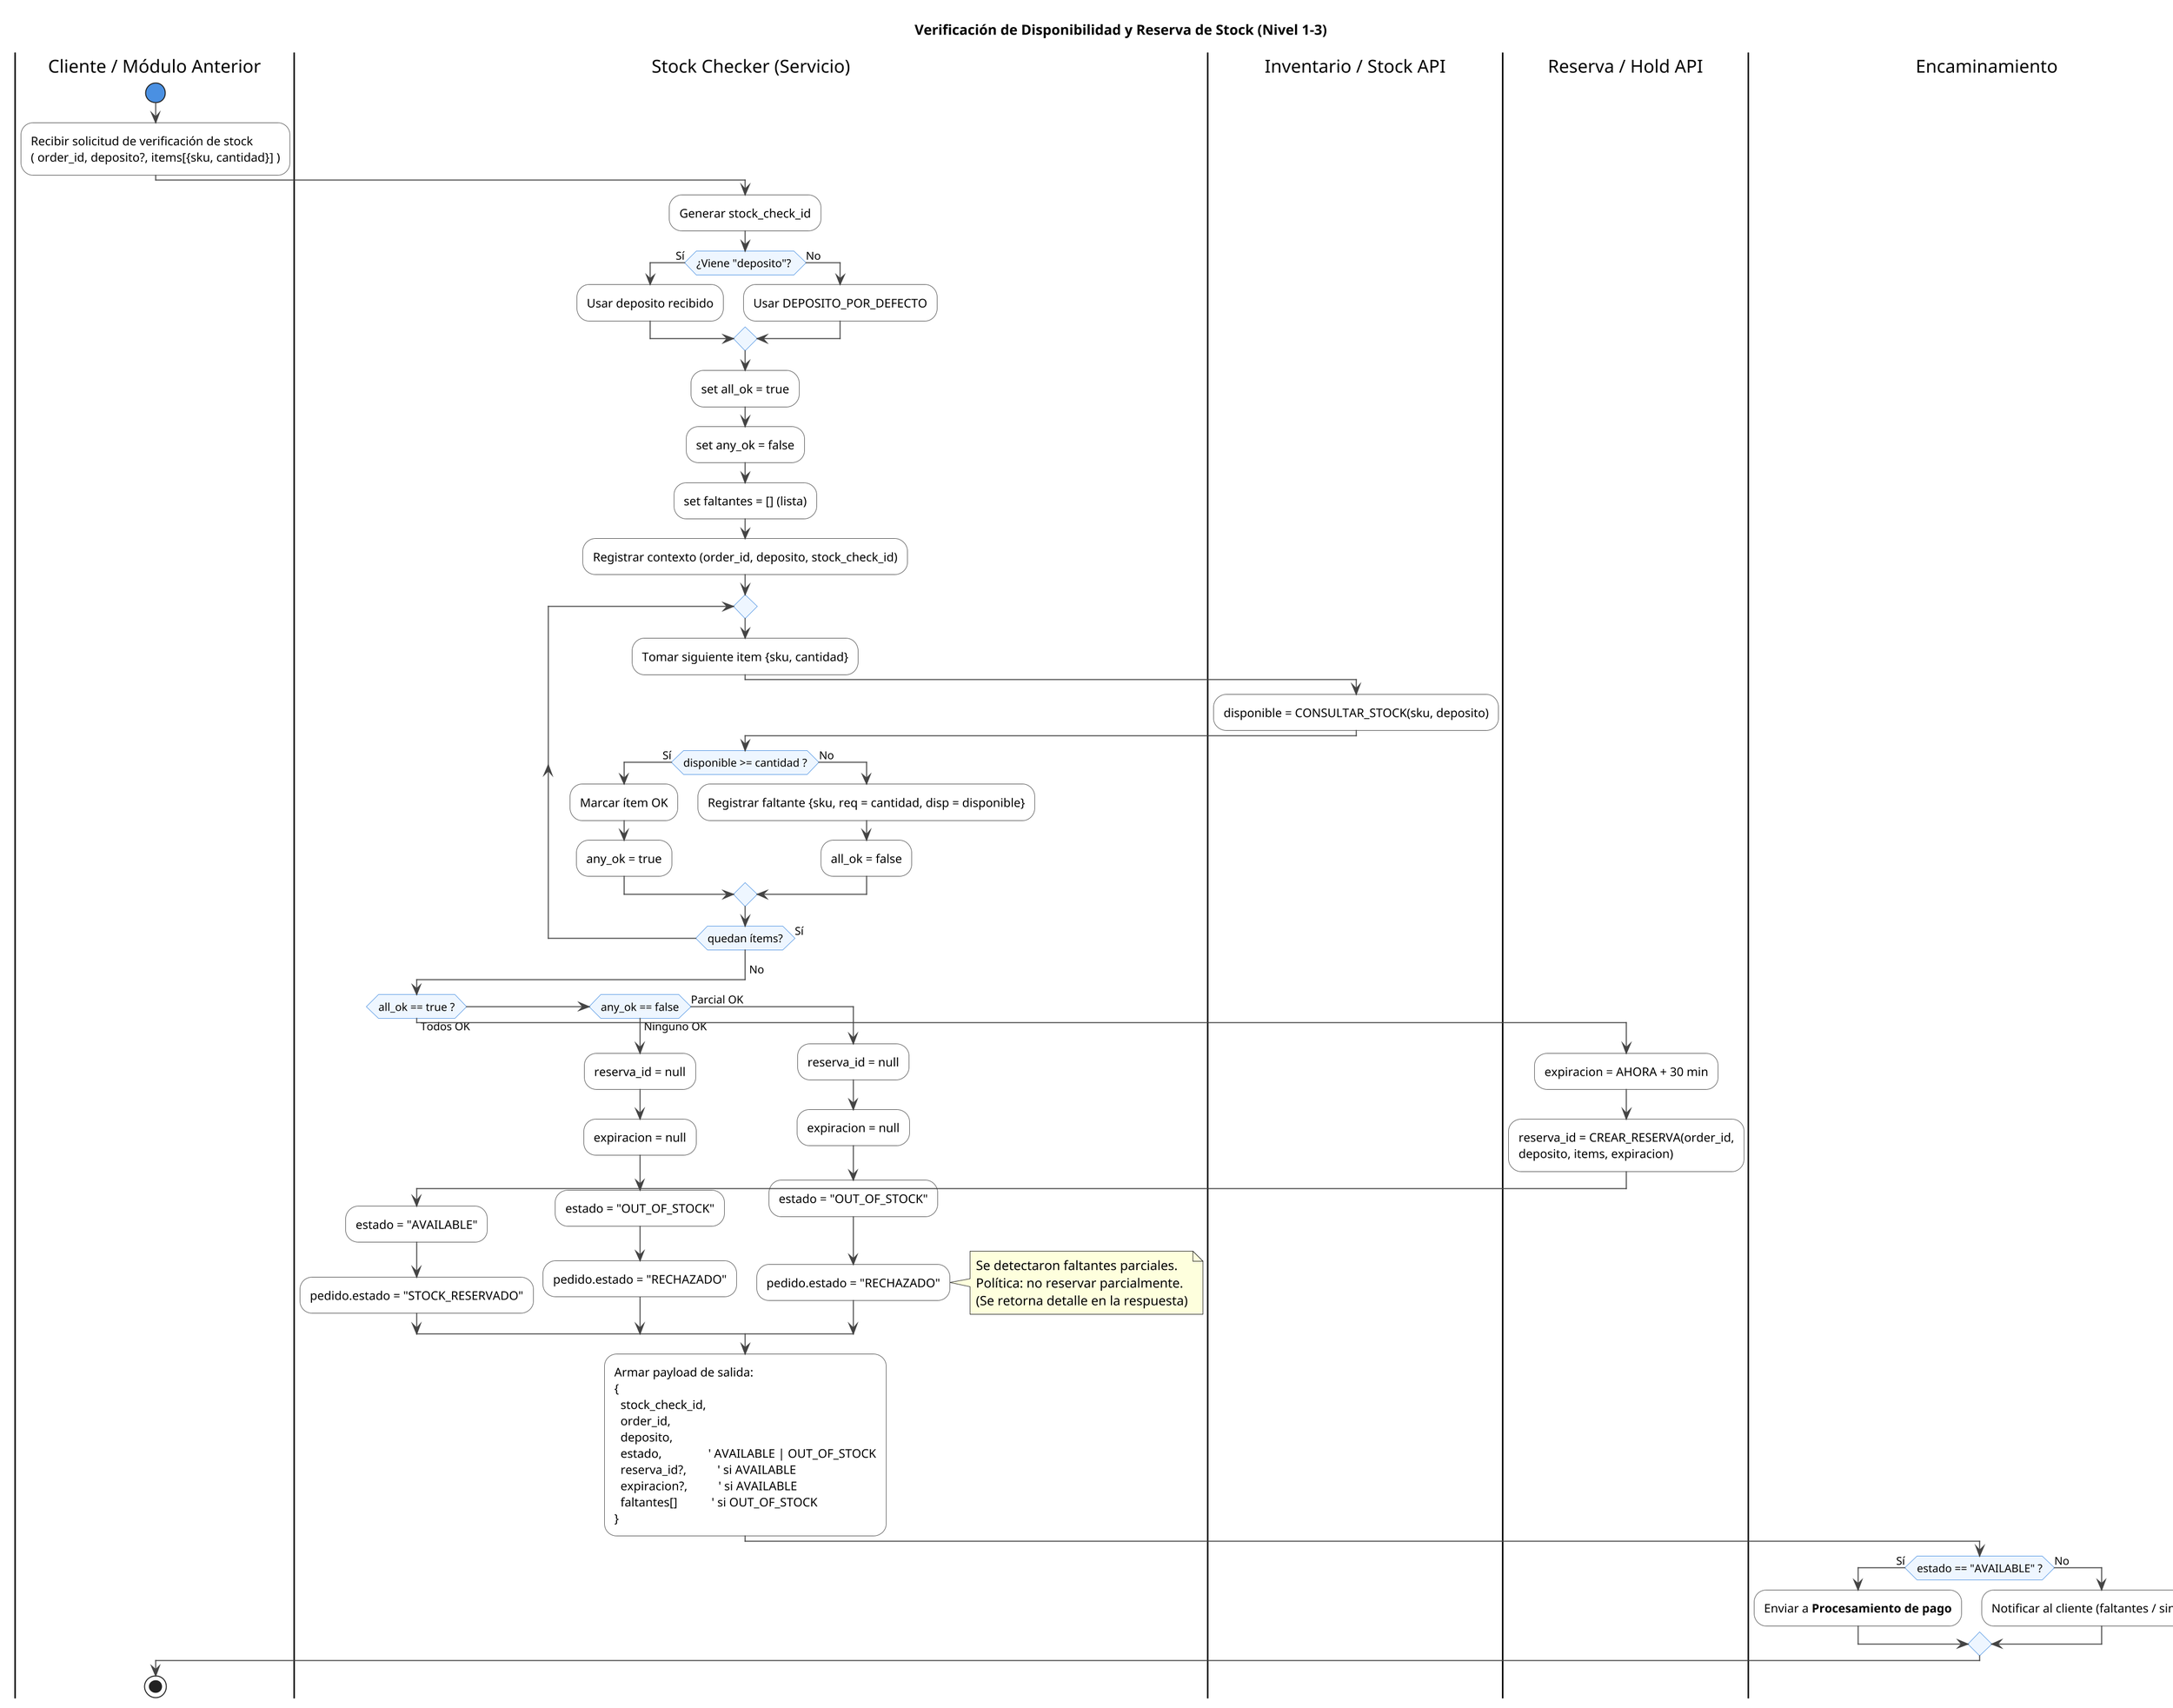 @startuml
title Verificación de Disponibilidad y Reserva de Stock (Nivel 1–3)

skinparam activity {
  BackgroundColor White
  BorderColor #444
  ArrowColor #444
  DiamondBackgroundColor #eef6ff
  DiamondBorderColor #4a90e2
  StartColor #4a90e2
  EndColor #4a90e2
}
skinparam shadowing false
skinparam dpi 180

' ============================================================
' Swimlanes
' ============================================================
|Cliente / Módulo Anterior|
start
:Recibir solicitud de verificación de stock
( order_id, deposito?, items[{sku, cantidad}] );

|Stock Checker (Servicio)|
:Generar stock_check_id;
if (¿Viene "deposito"? ) then (Sí)
  :Usar deposito recibido;
else (No)
  :Usar DEPOSITO_POR_DEFECTO;
endif

' ------------------------------------------------------------
' Inicializaciones
' ------------------------------------------------------------
:set all_ok = true;
:set any_ok = false;
:set faltantes = [] (lista);
:Registrar contexto (order_id, deposito, stock_check_id);

' ------------------------------------------------------------
' Bucle por ítems
' ------------------------------------------------------------
repeat
  :Tomar siguiente item {sku, cantidad};
  |Inventario / Stock API|
  :disponible = CONSULTAR_STOCK(sku, deposito);
  |Stock Checker (Servicio)|
  if (disponible >= cantidad ?) then (Sí)
    :Marcar ítem OK;
    :any_ok = true;
  else (No)
    :Registrar faltante {sku, req = cantidad, disp = disponible};
    :all_ok = false;
  endif
repeat while (quedan ítems?) is (Sí)
-> No;

' ------------------------------------------------------------
' Decidir y Reservar
' ------------------------------------------------------------
if (all_ok == true ?) then (Todos OK)
  |Reserva / Hold API|
  :expiracion = AHORA + 30 min;
  :reserva_id = CREAR_RESERVA(order_id,\ndeposito, items, expiracion);
  |Stock Checker (Servicio)|
  :estado = "AVAILABLE";
  :pedido.estado = "STOCK_RESERVADO";
elseif (any_ok == false) then (Ninguno OK)
  :reserva_id = null;
  :expiracion = null;
  :estado = "OUT_OF_STOCK";
  :pedido.estado = "RECHAZADO";
else (Parcial OK)
  ' Política actual: no se hace reserva parcial
  :reserva_id = null;
  :expiracion = null;
  :estado = "OUT_OF_STOCK";
  :pedido.estado = "RECHAZADO";
  note right
    Se detectaron faltantes parciales.
    Política: no reservar parcialmente.
    (Se retorna detalle en la respuesta)
  end note
endif

' ------------------------------------------------------------
' Construir respuesta al siguiente módulo
' ------------------------------------------------------------
:Armar payload de salida:
{
  stock_check_id,
  order_id,
  deposito,
  estado,               ' AVAILABLE | OUT_OF_STOCK
  reserva_id?,          ' si AVAILABLE
  expiracion?,          ' si AVAILABLE
  faltantes[]           ' si OUT_OF_STOCK
};

|Encaminamiento|
if (estado == "AVAILABLE" ?) then (Sí)
  :Enviar a **Procesamiento de pago**;
else (No)
  :Notificar al cliente (faltantes / sin stock);
endif

|Cliente / Módulo Anterior|
stop
@enduml
